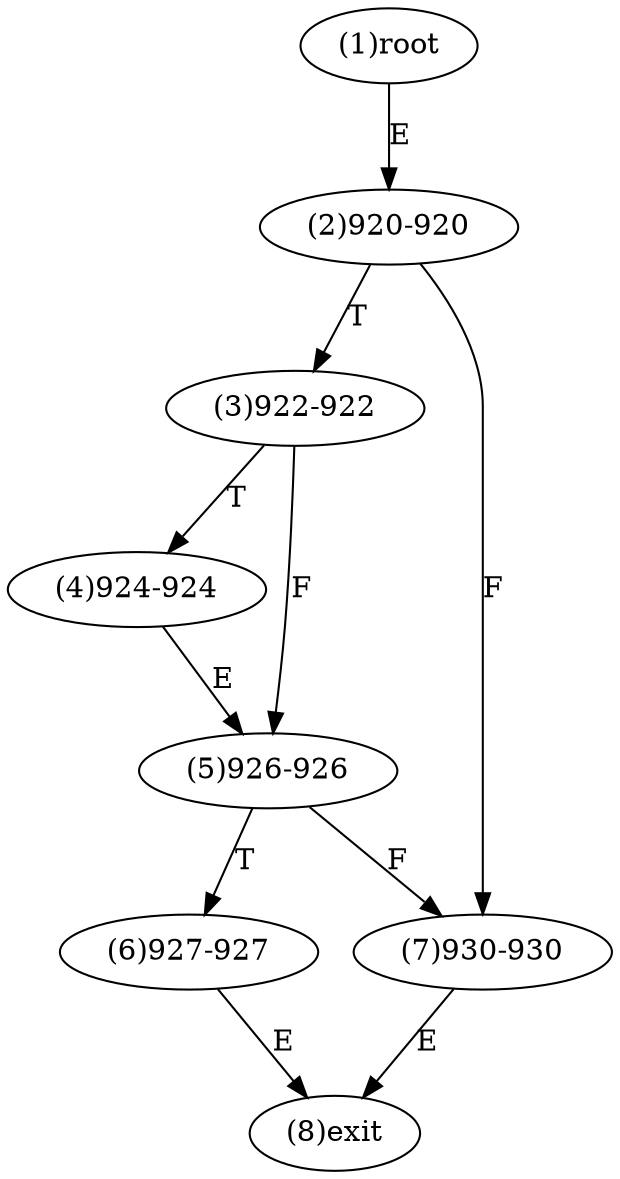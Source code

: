 digraph "" { 
1[ label="(1)root"];
2[ label="(2)920-920"];
3[ label="(3)922-922"];
4[ label="(4)924-924"];
5[ label="(5)926-926"];
6[ label="(6)927-927"];
7[ label="(7)930-930"];
8[ label="(8)exit"];
1->2[ label="E"];
2->7[ label="F"];
2->3[ label="T"];
3->5[ label="F"];
3->4[ label="T"];
4->5[ label="E"];
5->7[ label="F"];
5->6[ label="T"];
6->8[ label="E"];
7->8[ label="E"];
}